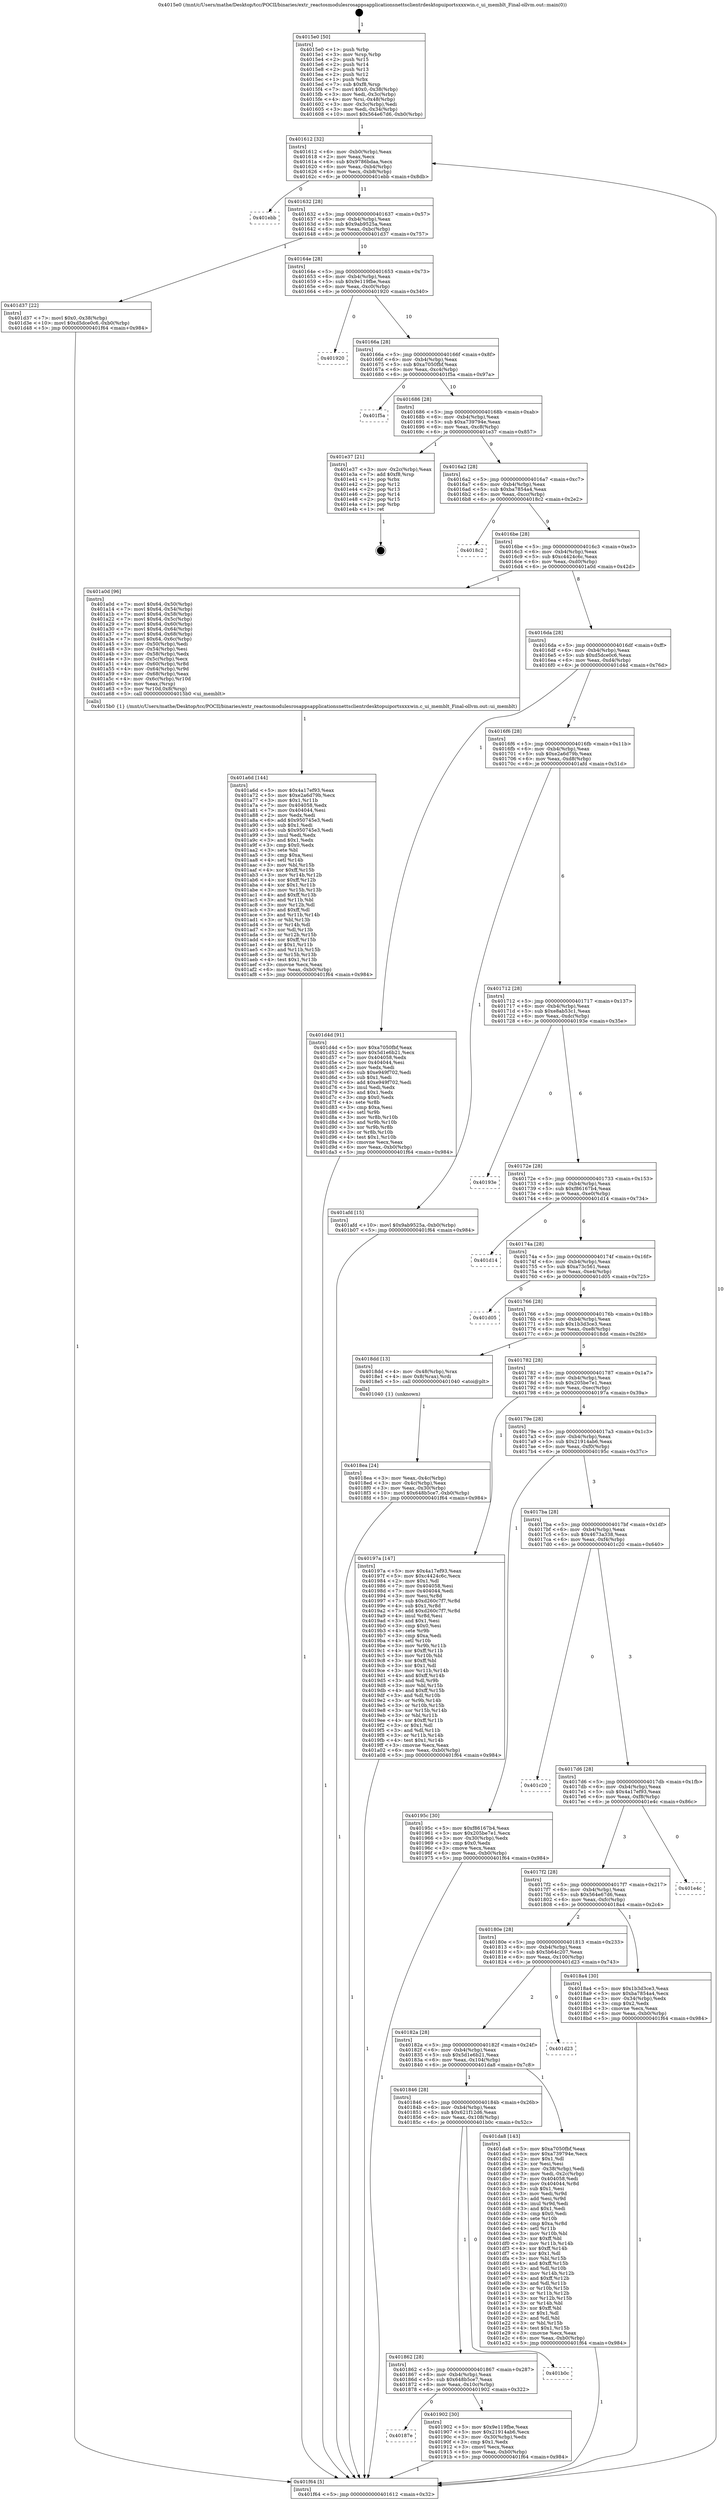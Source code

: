 digraph "0x4015e0" {
  label = "0x4015e0 (/mnt/c/Users/mathe/Desktop/tcc/POCII/binaries/extr_reactosmodulesrosappsapplicationsnettsclientrdesktopuiportsxxxwin.c_ui_memblt_Final-ollvm.out::main(0))"
  labelloc = "t"
  node[shape=record]

  Entry [label="",width=0.3,height=0.3,shape=circle,fillcolor=black,style=filled]
  "0x401612" [label="{
     0x401612 [32]\l
     | [instrs]\l
     &nbsp;&nbsp;0x401612 \<+6\>: mov -0xb0(%rbp),%eax\l
     &nbsp;&nbsp;0x401618 \<+2\>: mov %eax,%ecx\l
     &nbsp;&nbsp;0x40161a \<+6\>: sub $0x9786bdaa,%ecx\l
     &nbsp;&nbsp;0x401620 \<+6\>: mov %eax,-0xb4(%rbp)\l
     &nbsp;&nbsp;0x401626 \<+6\>: mov %ecx,-0xb8(%rbp)\l
     &nbsp;&nbsp;0x40162c \<+6\>: je 0000000000401ebb \<main+0x8db\>\l
  }"]
  "0x401ebb" [label="{
     0x401ebb\l
  }", style=dashed]
  "0x401632" [label="{
     0x401632 [28]\l
     | [instrs]\l
     &nbsp;&nbsp;0x401632 \<+5\>: jmp 0000000000401637 \<main+0x57\>\l
     &nbsp;&nbsp;0x401637 \<+6\>: mov -0xb4(%rbp),%eax\l
     &nbsp;&nbsp;0x40163d \<+5\>: sub $0x9ab9525a,%eax\l
     &nbsp;&nbsp;0x401642 \<+6\>: mov %eax,-0xbc(%rbp)\l
     &nbsp;&nbsp;0x401648 \<+6\>: je 0000000000401d37 \<main+0x757\>\l
  }"]
  Exit [label="",width=0.3,height=0.3,shape=circle,fillcolor=black,style=filled,peripheries=2]
  "0x401d37" [label="{
     0x401d37 [22]\l
     | [instrs]\l
     &nbsp;&nbsp;0x401d37 \<+7\>: movl $0x0,-0x38(%rbp)\l
     &nbsp;&nbsp;0x401d3e \<+10\>: movl $0xd5dce0c6,-0xb0(%rbp)\l
     &nbsp;&nbsp;0x401d48 \<+5\>: jmp 0000000000401f64 \<main+0x984\>\l
  }"]
  "0x40164e" [label="{
     0x40164e [28]\l
     | [instrs]\l
     &nbsp;&nbsp;0x40164e \<+5\>: jmp 0000000000401653 \<main+0x73\>\l
     &nbsp;&nbsp;0x401653 \<+6\>: mov -0xb4(%rbp),%eax\l
     &nbsp;&nbsp;0x401659 \<+5\>: sub $0x9e119fbe,%eax\l
     &nbsp;&nbsp;0x40165e \<+6\>: mov %eax,-0xc0(%rbp)\l
     &nbsp;&nbsp;0x401664 \<+6\>: je 0000000000401920 \<main+0x340\>\l
  }"]
  "0x401a6d" [label="{
     0x401a6d [144]\l
     | [instrs]\l
     &nbsp;&nbsp;0x401a6d \<+5\>: mov $0x4a17ef93,%eax\l
     &nbsp;&nbsp;0x401a72 \<+5\>: mov $0xe2a6d79b,%ecx\l
     &nbsp;&nbsp;0x401a77 \<+3\>: mov $0x1,%r11b\l
     &nbsp;&nbsp;0x401a7a \<+7\>: mov 0x404058,%edx\l
     &nbsp;&nbsp;0x401a81 \<+7\>: mov 0x404044,%esi\l
     &nbsp;&nbsp;0x401a88 \<+2\>: mov %edx,%edi\l
     &nbsp;&nbsp;0x401a8a \<+6\>: add $0x950745e3,%edi\l
     &nbsp;&nbsp;0x401a90 \<+3\>: sub $0x1,%edi\l
     &nbsp;&nbsp;0x401a93 \<+6\>: sub $0x950745e3,%edi\l
     &nbsp;&nbsp;0x401a99 \<+3\>: imul %edi,%edx\l
     &nbsp;&nbsp;0x401a9c \<+3\>: and $0x1,%edx\l
     &nbsp;&nbsp;0x401a9f \<+3\>: cmp $0x0,%edx\l
     &nbsp;&nbsp;0x401aa2 \<+3\>: sete %bl\l
     &nbsp;&nbsp;0x401aa5 \<+3\>: cmp $0xa,%esi\l
     &nbsp;&nbsp;0x401aa8 \<+4\>: setl %r14b\l
     &nbsp;&nbsp;0x401aac \<+3\>: mov %bl,%r15b\l
     &nbsp;&nbsp;0x401aaf \<+4\>: xor $0xff,%r15b\l
     &nbsp;&nbsp;0x401ab3 \<+3\>: mov %r14b,%r12b\l
     &nbsp;&nbsp;0x401ab6 \<+4\>: xor $0xff,%r12b\l
     &nbsp;&nbsp;0x401aba \<+4\>: xor $0x1,%r11b\l
     &nbsp;&nbsp;0x401abe \<+3\>: mov %r15b,%r13b\l
     &nbsp;&nbsp;0x401ac1 \<+4\>: and $0xff,%r13b\l
     &nbsp;&nbsp;0x401ac5 \<+3\>: and %r11b,%bl\l
     &nbsp;&nbsp;0x401ac8 \<+3\>: mov %r12b,%dl\l
     &nbsp;&nbsp;0x401acb \<+3\>: and $0xff,%dl\l
     &nbsp;&nbsp;0x401ace \<+3\>: and %r11b,%r14b\l
     &nbsp;&nbsp;0x401ad1 \<+3\>: or %bl,%r13b\l
     &nbsp;&nbsp;0x401ad4 \<+3\>: or %r14b,%dl\l
     &nbsp;&nbsp;0x401ad7 \<+3\>: xor %dl,%r13b\l
     &nbsp;&nbsp;0x401ada \<+3\>: or %r12b,%r15b\l
     &nbsp;&nbsp;0x401add \<+4\>: xor $0xff,%r15b\l
     &nbsp;&nbsp;0x401ae1 \<+4\>: or $0x1,%r11b\l
     &nbsp;&nbsp;0x401ae5 \<+3\>: and %r11b,%r15b\l
     &nbsp;&nbsp;0x401ae8 \<+3\>: or %r15b,%r13b\l
     &nbsp;&nbsp;0x401aeb \<+4\>: test $0x1,%r13b\l
     &nbsp;&nbsp;0x401aef \<+3\>: cmovne %ecx,%eax\l
     &nbsp;&nbsp;0x401af2 \<+6\>: mov %eax,-0xb0(%rbp)\l
     &nbsp;&nbsp;0x401af8 \<+5\>: jmp 0000000000401f64 \<main+0x984\>\l
  }"]
  "0x401920" [label="{
     0x401920\l
  }", style=dashed]
  "0x40166a" [label="{
     0x40166a [28]\l
     | [instrs]\l
     &nbsp;&nbsp;0x40166a \<+5\>: jmp 000000000040166f \<main+0x8f\>\l
     &nbsp;&nbsp;0x40166f \<+6\>: mov -0xb4(%rbp),%eax\l
     &nbsp;&nbsp;0x401675 \<+5\>: sub $0xa7050fbf,%eax\l
     &nbsp;&nbsp;0x40167a \<+6\>: mov %eax,-0xc4(%rbp)\l
     &nbsp;&nbsp;0x401680 \<+6\>: je 0000000000401f5a \<main+0x97a\>\l
  }"]
  "0x40187e" [label="{
     0x40187e\l
  }", style=dashed]
  "0x401f5a" [label="{
     0x401f5a\l
  }", style=dashed]
  "0x401686" [label="{
     0x401686 [28]\l
     | [instrs]\l
     &nbsp;&nbsp;0x401686 \<+5\>: jmp 000000000040168b \<main+0xab\>\l
     &nbsp;&nbsp;0x40168b \<+6\>: mov -0xb4(%rbp),%eax\l
     &nbsp;&nbsp;0x401691 \<+5\>: sub $0xa739794e,%eax\l
     &nbsp;&nbsp;0x401696 \<+6\>: mov %eax,-0xc8(%rbp)\l
     &nbsp;&nbsp;0x40169c \<+6\>: je 0000000000401e37 \<main+0x857\>\l
  }"]
  "0x401902" [label="{
     0x401902 [30]\l
     | [instrs]\l
     &nbsp;&nbsp;0x401902 \<+5\>: mov $0x9e119fbe,%eax\l
     &nbsp;&nbsp;0x401907 \<+5\>: mov $0x21914ab6,%ecx\l
     &nbsp;&nbsp;0x40190c \<+3\>: mov -0x30(%rbp),%edx\l
     &nbsp;&nbsp;0x40190f \<+3\>: cmp $0x1,%edx\l
     &nbsp;&nbsp;0x401912 \<+3\>: cmovl %ecx,%eax\l
     &nbsp;&nbsp;0x401915 \<+6\>: mov %eax,-0xb0(%rbp)\l
     &nbsp;&nbsp;0x40191b \<+5\>: jmp 0000000000401f64 \<main+0x984\>\l
  }"]
  "0x401e37" [label="{
     0x401e37 [21]\l
     | [instrs]\l
     &nbsp;&nbsp;0x401e37 \<+3\>: mov -0x2c(%rbp),%eax\l
     &nbsp;&nbsp;0x401e3a \<+7\>: add $0xf8,%rsp\l
     &nbsp;&nbsp;0x401e41 \<+1\>: pop %rbx\l
     &nbsp;&nbsp;0x401e42 \<+2\>: pop %r12\l
     &nbsp;&nbsp;0x401e44 \<+2\>: pop %r13\l
     &nbsp;&nbsp;0x401e46 \<+2\>: pop %r14\l
     &nbsp;&nbsp;0x401e48 \<+2\>: pop %r15\l
     &nbsp;&nbsp;0x401e4a \<+1\>: pop %rbp\l
     &nbsp;&nbsp;0x401e4b \<+1\>: ret\l
  }"]
  "0x4016a2" [label="{
     0x4016a2 [28]\l
     | [instrs]\l
     &nbsp;&nbsp;0x4016a2 \<+5\>: jmp 00000000004016a7 \<main+0xc7\>\l
     &nbsp;&nbsp;0x4016a7 \<+6\>: mov -0xb4(%rbp),%eax\l
     &nbsp;&nbsp;0x4016ad \<+5\>: sub $0xba7854a4,%eax\l
     &nbsp;&nbsp;0x4016b2 \<+6\>: mov %eax,-0xcc(%rbp)\l
     &nbsp;&nbsp;0x4016b8 \<+6\>: je 00000000004018c2 \<main+0x2e2\>\l
  }"]
  "0x401862" [label="{
     0x401862 [28]\l
     | [instrs]\l
     &nbsp;&nbsp;0x401862 \<+5\>: jmp 0000000000401867 \<main+0x287\>\l
     &nbsp;&nbsp;0x401867 \<+6\>: mov -0xb4(%rbp),%eax\l
     &nbsp;&nbsp;0x40186d \<+5\>: sub $0x648b5ce7,%eax\l
     &nbsp;&nbsp;0x401872 \<+6\>: mov %eax,-0x10c(%rbp)\l
     &nbsp;&nbsp;0x401878 \<+6\>: je 0000000000401902 \<main+0x322\>\l
  }"]
  "0x4018c2" [label="{
     0x4018c2\l
  }", style=dashed]
  "0x4016be" [label="{
     0x4016be [28]\l
     | [instrs]\l
     &nbsp;&nbsp;0x4016be \<+5\>: jmp 00000000004016c3 \<main+0xe3\>\l
     &nbsp;&nbsp;0x4016c3 \<+6\>: mov -0xb4(%rbp),%eax\l
     &nbsp;&nbsp;0x4016c9 \<+5\>: sub $0xc4424c6c,%eax\l
     &nbsp;&nbsp;0x4016ce \<+6\>: mov %eax,-0xd0(%rbp)\l
     &nbsp;&nbsp;0x4016d4 \<+6\>: je 0000000000401a0d \<main+0x42d\>\l
  }"]
  "0x401b0c" [label="{
     0x401b0c\l
  }", style=dashed]
  "0x401a0d" [label="{
     0x401a0d [96]\l
     | [instrs]\l
     &nbsp;&nbsp;0x401a0d \<+7\>: movl $0x64,-0x50(%rbp)\l
     &nbsp;&nbsp;0x401a14 \<+7\>: movl $0x64,-0x54(%rbp)\l
     &nbsp;&nbsp;0x401a1b \<+7\>: movl $0x64,-0x58(%rbp)\l
     &nbsp;&nbsp;0x401a22 \<+7\>: movl $0x64,-0x5c(%rbp)\l
     &nbsp;&nbsp;0x401a29 \<+7\>: movl $0x64,-0x60(%rbp)\l
     &nbsp;&nbsp;0x401a30 \<+7\>: movl $0x64,-0x64(%rbp)\l
     &nbsp;&nbsp;0x401a37 \<+7\>: movl $0x64,-0x68(%rbp)\l
     &nbsp;&nbsp;0x401a3e \<+7\>: movl $0x64,-0x6c(%rbp)\l
     &nbsp;&nbsp;0x401a45 \<+3\>: mov -0x50(%rbp),%edi\l
     &nbsp;&nbsp;0x401a48 \<+3\>: mov -0x54(%rbp),%esi\l
     &nbsp;&nbsp;0x401a4b \<+3\>: mov -0x58(%rbp),%edx\l
     &nbsp;&nbsp;0x401a4e \<+3\>: mov -0x5c(%rbp),%ecx\l
     &nbsp;&nbsp;0x401a51 \<+4\>: mov -0x60(%rbp),%r8d\l
     &nbsp;&nbsp;0x401a55 \<+4\>: mov -0x64(%rbp),%r9d\l
     &nbsp;&nbsp;0x401a59 \<+3\>: mov -0x68(%rbp),%eax\l
     &nbsp;&nbsp;0x401a5c \<+4\>: mov -0x6c(%rbp),%r10d\l
     &nbsp;&nbsp;0x401a60 \<+3\>: mov %eax,(%rsp)\l
     &nbsp;&nbsp;0x401a63 \<+5\>: mov %r10d,0x8(%rsp)\l
     &nbsp;&nbsp;0x401a68 \<+5\>: call 00000000004015b0 \<ui_memblt\>\l
     | [calls]\l
     &nbsp;&nbsp;0x4015b0 \{1\} (/mnt/c/Users/mathe/Desktop/tcc/POCII/binaries/extr_reactosmodulesrosappsapplicationsnettsclientrdesktopuiportsxxxwin.c_ui_memblt_Final-ollvm.out::ui_memblt)\l
  }"]
  "0x4016da" [label="{
     0x4016da [28]\l
     | [instrs]\l
     &nbsp;&nbsp;0x4016da \<+5\>: jmp 00000000004016df \<main+0xff\>\l
     &nbsp;&nbsp;0x4016df \<+6\>: mov -0xb4(%rbp),%eax\l
     &nbsp;&nbsp;0x4016e5 \<+5\>: sub $0xd5dce0c6,%eax\l
     &nbsp;&nbsp;0x4016ea \<+6\>: mov %eax,-0xd4(%rbp)\l
     &nbsp;&nbsp;0x4016f0 \<+6\>: je 0000000000401d4d \<main+0x76d\>\l
  }"]
  "0x401846" [label="{
     0x401846 [28]\l
     | [instrs]\l
     &nbsp;&nbsp;0x401846 \<+5\>: jmp 000000000040184b \<main+0x26b\>\l
     &nbsp;&nbsp;0x40184b \<+6\>: mov -0xb4(%rbp),%eax\l
     &nbsp;&nbsp;0x401851 \<+5\>: sub $0x621f12d6,%eax\l
     &nbsp;&nbsp;0x401856 \<+6\>: mov %eax,-0x108(%rbp)\l
     &nbsp;&nbsp;0x40185c \<+6\>: je 0000000000401b0c \<main+0x52c\>\l
  }"]
  "0x401d4d" [label="{
     0x401d4d [91]\l
     | [instrs]\l
     &nbsp;&nbsp;0x401d4d \<+5\>: mov $0xa7050fbf,%eax\l
     &nbsp;&nbsp;0x401d52 \<+5\>: mov $0x5d1e6b21,%ecx\l
     &nbsp;&nbsp;0x401d57 \<+7\>: mov 0x404058,%edx\l
     &nbsp;&nbsp;0x401d5e \<+7\>: mov 0x404044,%esi\l
     &nbsp;&nbsp;0x401d65 \<+2\>: mov %edx,%edi\l
     &nbsp;&nbsp;0x401d67 \<+6\>: sub $0xe949f702,%edi\l
     &nbsp;&nbsp;0x401d6d \<+3\>: sub $0x1,%edi\l
     &nbsp;&nbsp;0x401d70 \<+6\>: add $0xe949f702,%edi\l
     &nbsp;&nbsp;0x401d76 \<+3\>: imul %edi,%edx\l
     &nbsp;&nbsp;0x401d79 \<+3\>: and $0x1,%edx\l
     &nbsp;&nbsp;0x401d7c \<+3\>: cmp $0x0,%edx\l
     &nbsp;&nbsp;0x401d7f \<+4\>: sete %r8b\l
     &nbsp;&nbsp;0x401d83 \<+3\>: cmp $0xa,%esi\l
     &nbsp;&nbsp;0x401d86 \<+4\>: setl %r9b\l
     &nbsp;&nbsp;0x401d8a \<+3\>: mov %r8b,%r10b\l
     &nbsp;&nbsp;0x401d8d \<+3\>: and %r9b,%r10b\l
     &nbsp;&nbsp;0x401d90 \<+3\>: xor %r9b,%r8b\l
     &nbsp;&nbsp;0x401d93 \<+3\>: or %r8b,%r10b\l
     &nbsp;&nbsp;0x401d96 \<+4\>: test $0x1,%r10b\l
     &nbsp;&nbsp;0x401d9a \<+3\>: cmovne %ecx,%eax\l
     &nbsp;&nbsp;0x401d9d \<+6\>: mov %eax,-0xb0(%rbp)\l
     &nbsp;&nbsp;0x401da3 \<+5\>: jmp 0000000000401f64 \<main+0x984\>\l
  }"]
  "0x4016f6" [label="{
     0x4016f6 [28]\l
     | [instrs]\l
     &nbsp;&nbsp;0x4016f6 \<+5\>: jmp 00000000004016fb \<main+0x11b\>\l
     &nbsp;&nbsp;0x4016fb \<+6\>: mov -0xb4(%rbp),%eax\l
     &nbsp;&nbsp;0x401701 \<+5\>: sub $0xe2a6d79b,%eax\l
     &nbsp;&nbsp;0x401706 \<+6\>: mov %eax,-0xd8(%rbp)\l
     &nbsp;&nbsp;0x40170c \<+6\>: je 0000000000401afd \<main+0x51d\>\l
  }"]
  "0x401da8" [label="{
     0x401da8 [143]\l
     | [instrs]\l
     &nbsp;&nbsp;0x401da8 \<+5\>: mov $0xa7050fbf,%eax\l
     &nbsp;&nbsp;0x401dad \<+5\>: mov $0xa739794e,%ecx\l
     &nbsp;&nbsp;0x401db2 \<+2\>: mov $0x1,%dl\l
     &nbsp;&nbsp;0x401db4 \<+2\>: xor %esi,%esi\l
     &nbsp;&nbsp;0x401db6 \<+3\>: mov -0x38(%rbp),%edi\l
     &nbsp;&nbsp;0x401db9 \<+3\>: mov %edi,-0x2c(%rbp)\l
     &nbsp;&nbsp;0x401dbc \<+7\>: mov 0x404058,%edi\l
     &nbsp;&nbsp;0x401dc3 \<+8\>: mov 0x404044,%r8d\l
     &nbsp;&nbsp;0x401dcb \<+3\>: sub $0x1,%esi\l
     &nbsp;&nbsp;0x401dce \<+3\>: mov %edi,%r9d\l
     &nbsp;&nbsp;0x401dd1 \<+3\>: add %esi,%r9d\l
     &nbsp;&nbsp;0x401dd4 \<+4\>: imul %r9d,%edi\l
     &nbsp;&nbsp;0x401dd8 \<+3\>: and $0x1,%edi\l
     &nbsp;&nbsp;0x401ddb \<+3\>: cmp $0x0,%edi\l
     &nbsp;&nbsp;0x401dde \<+4\>: sete %r10b\l
     &nbsp;&nbsp;0x401de2 \<+4\>: cmp $0xa,%r8d\l
     &nbsp;&nbsp;0x401de6 \<+4\>: setl %r11b\l
     &nbsp;&nbsp;0x401dea \<+3\>: mov %r10b,%bl\l
     &nbsp;&nbsp;0x401ded \<+3\>: xor $0xff,%bl\l
     &nbsp;&nbsp;0x401df0 \<+3\>: mov %r11b,%r14b\l
     &nbsp;&nbsp;0x401df3 \<+4\>: xor $0xff,%r14b\l
     &nbsp;&nbsp;0x401df7 \<+3\>: xor $0x1,%dl\l
     &nbsp;&nbsp;0x401dfa \<+3\>: mov %bl,%r15b\l
     &nbsp;&nbsp;0x401dfd \<+4\>: and $0xff,%r15b\l
     &nbsp;&nbsp;0x401e01 \<+3\>: and %dl,%r10b\l
     &nbsp;&nbsp;0x401e04 \<+3\>: mov %r14b,%r12b\l
     &nbsp;&nbsp;0x401e07 \<+4\>: and $0xff,%r12b\l
     &nbsp;&nbsp;0x401e0b \<+3\>: and %dl,%r11b\l
     &nbsp;&nbsp;0x401e0e \<+3\>: or %r10b,%r15b\l
     &nbsp;&nbsp;0x401e11 \<+3\>: or %r11b,%r12b\l
     &nbsp;&nbsp;0x401e14 \<+3\>: xor %r12b,%r15b\l
     &nbsp;&nbsp;0x401e17 \<+3\>: or %r14b,%bl\l
     &nbsp;&nbsp;0x401e1a \<+3\>: xor $0xff,%bl\l
     &nbsp;&nbsp;0x401e1d \<+3\>: or $0x1,%dl\l
     &nbsp;&nbsp;0x401e20 \<+2\>: and %dl,%bl\l
     &nbsp;&nbsp;0x401e22 \<+3\>: or %bl,%r15b\l
     &nbsp;&nbsp;0x401e25 \<+4\>: test $0x1,%r15b\l
     &nbsp;&nbsp;0x401e29 \<+3\>: cmovne %ecx,%eax\l
     &nbsp;&nbsp;0x401e2c \<+6\>: mov %eax,-0xb0(%rbp)\l
     &nbsp;&nbsp;0x401e32 \<+5\>: jmp 0000000000401f64 \<main+0x984\>\l
  }"]
  "0x401afd" [label="{
     0x401afd [15]\l
     | [instrs]\l
     &nbsp;&nbsp;0x401afd \<+10\>: movl $0x9ab9525a,-0xb0(%rbp)\l
     &nbsp;&nbsp;0x401b07 \<+5\>: jmp 0000000000401f64 \<main+0x984\>\l
  }"]
  "0x401712" [label="{
     0x401712 [28]\l
     | [instrs]\l
     &nbsp;&nbsp;0x401712 \<+5\>: jmp 0000000000401717 \<main+0x137\>\l
     &nbsp;&nbsp;0x401717 \<+6\>: mov -0xb4(%rbp),%eax\l
     &nbsp;&nbsp;0x40171d \<+5\>: sub $0xe8ab53c1,%eax\l
     &nbsp;&nbsp;0x401722 \<+6\>: mov %eax,-0xdc(%rbp)\l
     &nbsp;&nbsp;0x401728 \<+6\>: je 000000000040193e \<main+0x35e\>\l
  }"]
  "0x40182a" [label="{
     0x40182a [28]\l
     | [instrs]\l
     &nbsp;&nbsp;0x40182a \<+5\>: jmp 000000000040182f \<main+0x24f\>\l
     &nbsp;&nbsp;0x40182f \<+6\>: mov -0xb4(%rbp),%eax\l
     &nbsp;&nbsp;0x401835 \<+5\>: sub $0x5d1e6b21,%eax\l
     &nbsp;&nbsp;0x40183a \<+6\>: mov %eax,-0x104(%rbp)\l
     &nbsp;&nbsp;0x401840 \<+6\>: je 0000000000401da8 \<main+0x7c8\>\l
  }"]
  "0x40193e" [label="{
     0x40193e\l
  }", style=dashed]
  "0x40172e" [label="{
     0x40172e [28]\l
     | [instrs]\l
     &nbsp;&nbsp;0x40172e \<+5\>: jmp 0000000000401733 \<main+0x153\>\l
     &nbsp;&nbsp;0x401733 \<+6\>: mov -0xb4(%rbp),%eax\l
     &nbsp;&nbsp;0x401739 \<+5\>: sub $0xf86167b4,%eax\l
     &nbsp;&nbsp;0x40173e \<+6\>: mov %eax,-0xe0(%rbp)\l
     &nbsp;&nbsp;0x401744 \<+6\>: je 0000000000401d14 \<main+0x734\>\l
  }"]
  "0x401d23" [label="{
     0x401d23\l
  }", style=dashed]
  "0x401d14" [label="{
     0x401d14\l
  }", style=dashed]
  "0x40174a" [label="{
     0x40174a [28]\l
     | [instrs]\l
     &nbsp;&nbsp;0x40174a \<+5\>: jmp 000000000040174f \<main+0x16f\>\l
     &nbsp;&nbsp;0x40174f \<+6\>: mov -0xb4(%rbp),%eax\l
     &nbsp;&nbsp;0x401755 \<+5\>: sub $0xa73c561,%eax\l
     &nbsp;&nbsp;0x40175a \<+6\>: mov %eax,-0xe4(%rbp)\l
     &nbsp;&nbsp;0x401760 \<+6\>: je 0000000000401d05 \<main+0x725\>\l
  }"]
  "0x4018ea" [label="{
     0x4018ea [24]\l
     | [instrs]\l
     &nbsp;&nbsp;0x4018ea \<+3\>: mov %eax,-0x4c(%rbp)\l
     &nbsp;&nbsp;0x4018ed \<+3\>: mov -0x4c(%rbp),%eax\l
     &nbsp;&nbsp;0x4018f0 \<+3\>: mov %eax,-0x30(%rbp)\l
     &nbsp;&nbsp;0x4018f3 \<+10\>: movl $0x648b5ce7,-0xb0(%rbp)\l
     &nbsp;&nbsp;0x4018fd \<+5\>: jmp 0000000000401f64 \<main+0x984\>\l
  }"]
  "0x401d05" [label="{
     0x401d05\l
  }", style=dashed]
  "0x401766" [label="{
     0x401766 [28]\l
     | [instrs]\l
     &nbsp;&nbsp;0x401766 \<+5\>: jmp 000000000040176b \<main+0x18b\>\l
     &nbsp;&nbsp;0x40176b \<+6\>: mov -0xb4(%rbp),%eax\l
     &nbsp;&nbsp;0x401771 \<+5\>: sub $0x1b3d3ce3,%eax\l
     &nbsp;&nbsp;0x401776 \<+6\>: mov %eax,-0xe8(%rbp)\l
     &nbsp;&nbsp;0x40177c \<+6\>: je 00000000004018dd \<main+0x2fd\>\l
  }"]
  "0x4015e0" [label="{
     0x4015e0 [50]\l
     | [instrs]\l
     &nbsp;&nbsp;0x4015e0 \<+1\>: push %rbp\l
     &nbsp;&nbsp;0x4015e1 \<+3\>: mov %rsp,%rbp\l
     &nbsp;&nbsp;0x4015e4 \<+2\>: push %r15\l
     &nbsp;&nbsp;0x4015e6 \<+2\>: push %r14\l
     &nbsp;&nbsp;0x4015e8 \<+2\>: push %r13\l
     &nbsp;&nbsp;0x4015ea \<+2\>: push %r12\l
     &nbsp;&nbsp;0x4015ec \<+1\>: push %rbx\l
     &nbsp;&nbsp;0x4015ed \<+7\>: sub $0xf8,%rsp\l
     &nbsp;&nbsp;0x4015f4 \<+7\>: movl $0x0,-0x38(%rbp)\l
     &nbsp;&nbsp;0x4015fb \<+3\>: mov %edi,-0x3c(%rbp)\l
     &nbsp;&nbsp;0x4015fe \<+4\>: mov %rsi,-0x48(%rbp)\l
     &nbsp;&nbsp;0x401602 \<+3\>: mov -0x3c(%rbp),%edi\l
     &nbsp;&nbsp;0x401605 \<+3\>: mov %edi,-0x34(%rbp)\l
     &nbsp;&nbsp;0x401608 \<+10\>: movl $0x564e67d6,-0xb0(%rbp)\l
  }"]
  "0x4018dd" [label="{
     0x4018dd [13]\l
     | [instrs]\l
     &nbsp;&nbsp;0x4018dd \<+4\>: mov -0x48(%rbp),%rax\l
     &nbsp;&nbsp;0x4018e1 \<+4\>: mov 0x8(%rax),%rdi\l
     &nbsp;&nbsp;0x4018e5 \<+5\>: call 0000000000401040 \<atoi@plt\>\l
     | [calls]\l
     &nbsp;&nbsp;0x401040 \{1\} (unknown)\l
  }"]
  "0x401782" [label="{
     0x401782 [28]\l
     | [instrs]\l
     &nbsp;&nbsp;0x401782 \<+5\>: jmp 0000000000401787 \<main+0x1a7\>\l
     &nbsp;&nbsp;0x401787 \<+6\>: mov -0xb4(%rbp),%eax\l
     &nbsp;&nbsp;0x40178d \<+5\>: sub $0x205be7e1,%eax\l
     &nbsp;&nbsp;0x401792 \<+6\>: mov %eax,-0xec(%rbp)\l
     &nbsp;&nbsp;0x401798 \<+6\>: je 000000000040197a \<main+0x39a\>\l
  }"]
  "0x401f64" [label="{
     0x401f64 [5]\l
     | [instrs]\l
     &nbsp;&nbsp;0x401f64 \<+5\>: jmp 0000000000401612 \<main+0x32\>\l
  }"]
  "0x40197a" [label="{
     0x40197a [147]\l
     | [instrs]\l
     &nbsp;&nbsp;0x40197a \<+5\>: mov $0x4a17ef93,%eax\l
     &nbsp;&nbsp;0x40197f \<+5\>: mov $0xc4424c6c,%ecx\l
     &nbsp;&nbsp;0x401984 \<+2\>: mov $0x1,%dl\l
     &nbsp;&nbsp;0x401986 \<+7\>: mov 0x404058,%esi\l
     &nbsp;&nbsp;0x40198d \<+7\>: mov 0x404044,%edi\l
     &nbsp;&nbsp;0x401994 \<+3\>: mov %esi,%r8d\l
     &nbsp;&nbsp;0x401997 \<+7\>: sub $0xd260c7f7,%r8d\l
     &nbsp;&nbsp;0x40199e \<+4\>: sub $0x1,%r8d\l
     &nbsp;&nbsp;0x4019a2 \<+7\>: add $0xd260c7f7,%r8d\l
     &nbsp;&nbsp;0x4019a9 \<+4\>: imul %r8d,%esi\l
     &nbsp;&nbsp;0x4019ad \<+3\>: and $0x1,%esi\l
     &nbsp;&nbsp;0x4019b0 \<+3\>: cmp $0x0,%esi\l
     &nbsp;&nbsp;0x4019b3 \<+4\>: sete %r9b\l
     &nbsp;&nbsp;0x4019b7 \<+3\>: cmp $0xa,%edi\l
     &nbsp;&nbsp;0x4019ba \<+4\>: setl %r10b\l
     &nbsp;&nbsp;0x4019be \<+3\>: mov %r9b,%r11b\l
     &nbsp;&nbsp;0x4019c1 \<+4\>: xor $0xff,%r11b\l
     &nbsp;&nbsp;0x4019c5 \<+3\>: mov %r10b,%bl\l
     &nbsp;&nbsp;0x4019c8 \<+3\>: xor $0xff,%bl\l
     &nbsp;&nbsp;0x4019cb \<+3\>: xor $0x1,%dl\l
     &nbsp;&nbsp;0x4019ce \<+3\>: mov %r11b,%r14b\l
     &nbsp;&nbsp;0x4019d1 \<+4\>: and $0xff,%r14b\l
     &nbsp;&nbsp;0x4019d5 \<+3\>: and %dl,%r9b\l
     &nbsp;&nbsp;0x4019d8 \<+3\>: mov %bl,%r15b\l
     &nbsp;&nbsp;0x4019db \<+4\>: and $0xff,%r15b\l
     &nbsp;&nbsp;0x4019df \<+3\>: and %dl,%r10b\l
     &nbsp;&nbsp;0x4019e2 \<+3\>: or %r9b,%r14b\l
     &nbsp;&nbsp;0x4019e5 \<+3\>: or %r10b,%r15b\l
     &nbsp;&nbsp;0x4019e8 \<+3\>: xor %r15b,%r14b\l
     &nbsp;&nbsp;0x4019eb \<+3\>: or %bl,%r11b\l
     &nbsp;&nbsp;0x4019ee \<+4\>: xor $0xff,%r11b\l
     &nbsp;&nbsp;0x4019f2 \<+3\>: or $0x1,%dl\l
     &nbsp;&nbsp;0x4019f5 \<+3\>: and %dl,%r11b\l
     &nbsp;&nbsp;0x4019f8 \<+3\>: or %r11b,%r14b\l
     &nbsp;&nbsp;0x4019fb \<+4\>: test $0x1,%r14b\l
     &nbsp;&nbsp;0x4019ff \<+3\>: cmovne %ecx,%eax\l
     &nbsp;&nbsp;0x401a02 \<+6\>: mov %eax,-0xb0(%rbp)\l
     &nbsp;&nbsp;0x401a08 \<+5\>: jmp 0000000000401f64 \<main+0x984\>\l
  }"]
  "0x40179e" [label="{
     0x40179e [28]\l
     | [instrs]\l
     &nbsp;&nbsp;0x40179e \<+5\>: jmp 00000000004017a3 \<main+0x1c3\>\l
     &nbsp;&nbsp;0x4017a3 \<+6\>: mov -0xb4(%rbp),%eax\l
     &nbsp;&nbsp;0x4017a9 \<+5\>: sub $0x21914ab6,%eax\l
     &nbsp;&nbsp;0x4017ae \<+6\>: mov %eax,-0xf0(%rbp)\l
     &nbsp;&nbsp;0x4017b4 \<+6\>: je 000000000040195c \<main+0x37c\>\l
  }"]
  "0x40180e" [label="{
     0x40180e [28]\l
     | [instrs]\l
     &nbsp;&nbsp;0x40180e \<+5\>: jmp 0000000000401813 \<main+0x233\>\l
     &nbsp;&nbsp;0x401813 \<+6\>: mov -0xb4(%rbp),%eax\l
     &nbsp;&nbsp;0x401819 \<+5\>: sub $0x5b64c207,%eax\l
     &nbsp;&nbsp;0x40181e \<+6\>: mov %eax,-0x100(%rbp)\l
     &nbsp;&nbsp;0x401824 \<+6\>: je 0000000000401d23 \<main+0x743\>\l
  }"]
  "0x40195c" [label="{
     0x40195c [30]\l
     | [instrs]\l
     &nbsp;&nbsp;0x40195c \<+5\>: mov $0xf86167b4,%eax\l
     &nbsp;&nbsp;0x401961 \<+5\>: mov $0x205be7e1,%ecx\l
     &nbsp;&nbsp;0x401966 \<+3\>: mov -0x30(%rbp),%edx\l
     &nbsp;&nbsp;0x401969 \<+3\>: cmp $0x0,%edx\l
     &nbsp;&nbsp;0x40196c \<+3\>: cmove %ecx,%eax\l
     &nbsp;&nbsp;0x40196f \<+6\>: mov %eax,-0xb0(%rbp)\l
     &nbsp;&nbsp;0x401975 \<+5\>: jmp 0000000000401f64 \<main+0x984\>\l
  }"]
  "0x4017ba" [label="{
     0x4017ba [28]\l
     | [instrs]\l
     &nbsp;&nbsp;0x4017ba \<+5\>: jmp 00000000004017bf \<main+0x1df\>\l
     &nbsp;&nbsp;0x4017bf \<+6\>: mov -0xb4(%rbp),%eax\l
     &nbsp;&nbsp;0x4017c5 \<+5\>: sub $0x4673a338,%eax\l
     &nbsp;&nbsp;0x4017ca \<+6\>: mov %eax,-0xf4(%rbp)\l
     &nbsp;&nbsp;0x4017d0 \<+6\>: je 0000000000401c20 \<main+0x640\>\l
  }"]
  "0x4018a4" [label="{
     0x4018a4 [30]\l
     | [instrs]\l
     &nbsp;&nbsp;0x4018a4 \<+5\>: mov $0x1b3d3ce3,%eax\l
     &nbsp;&nbsp;0x4018a9 \<+5\>: mov $0xba7854a4,%ecx\l
     &nbsp;&nbsp;0x4018ae \<+3\>: mov -0x34(%rbp),%edx\l
     &nbsp;&nbsp;0x4018b1 \<+3\>: cmp $0x2,%edx\l
     &nbsp;&nbsp;0x4018b4 \<+3\>: cmovne %ecx,%eax\l
     &nbsp;&nbsp;0x4018b7 \<+6\>: mov %eax,-0xb0(%rbp)\l
     &nbsp;&nbsp;0x4018bd \<+5\>: jmp 0000000000401f64 \<main+0x984\>\l
  }"]
  "0x401c20" [label="{
     0x401c20\l
  }", style=dashed]
  "0x4017d6" [label="{
     0x4017d6 [28]\l
     | [instrs]\l
     &nbsp;&nbsp;0x4017d6 \<+5\>: jmp 00000000004017db \<main+0x1fb\>\l
     &nbsp;&nbsp;0x4017db \<+6\>: mov -0xb4(%rbp),%eax\l
     &nbsp;&nbsp;0x4017e1 \<+5\>: sub $0x4a17ef93,%eax\l
     &nbsp;&nbsp;0x4017e6 \<+6\>: mov %eax,-0xf8(%rbp)\l
     &nbsp;&nbsp;0x4017ec \<+6\>: je 0000000000401e4c \<main+0x86c\>\l
  }"]
  "0x4017f2" [label="{
     0x4017f2 [28]\l
     | [instrs]\l
     &nbsp;&nbsp;0x4017f2 \<+5\>: jmp 00000000004017f7 \<main+0x217\>\l
     &nbsp;&nbsp;0x4017f7 \<+6\>: mov -0xb4(%rbp),%eax\l
     &nbsp;&nbsp;0x4017fd \<+5\>: sub $0x564e67d6,%eax\l
     &nbsp;&nbsp;0x401802 \<+6\>: mov %eax,-0xfc(%rbp)\l
     &nbsp;&nbsp;0x401808 \<+6\>: je 00000000004018a4 \<main+0x2c4\>\l
  }"]
  "0x401e4c" [label="{
     0x401e4c\l
  }", style=dashed]
  Entry -> "0x4015e0" [label=" 1"]
  "0x401612" -> "0x401ebb" [label=" 0"]
  "0x401612" -> "0x401632" [label=" 11"]
  "0x401e37" -> Exit [label=" 1"]
  "0x401632" -> "0x401d37" [label=" 1"]
  "0x401632" -> "0x40164e" [label=" 10"]
  "0x401da8" -> "0x401f64" [label=" 1"]
  "0x40164e" -> "0x401920" [label=" 0"]
  "0x40164e" -> "0x40166a" [label=" 10"]
  "0x401d4d" -> "0x401f64" [label=" 1"]
  "0x40166a" -> "0x401f5a" [label=" 0"]
  "0x40166a" -> "0x401686" [label=" 10"]
  "0x401d37" -> "0x401f64" [label=" 1"]
  "0x401686" -> "0x401e37" [label=" 1"]
  "0x401686" -> "0x4016a2" [label=" 9"]
  "0x401afd" -> "0x401f64" [label=" 1"]
  "0x4016a2" -> "0x4018c2" [label=" 0"]
  "0x4016a2" -> "0x4016be" [label=" 9"]
  "0x401a0d" -> "0x401a6d" [label=" 1"]
  "0x4016be" -> "0x401a0d" [label=" 1"]
  "0x4016be" -> "0x4016da" [label=" 8"]
  "0x40197a" -> "0x401f64" [label=" 1"]
  "0x4016da" -> "0x401d4d" [label=" 1"]
  "0x4016da" -> "0x4016f6" [label=" 7"]
  "0x401902" -> "0x401f64" [label=" 1"]
  "0x4016f6" -> "0x401afd" [label=" 1"]
  "0x4016f6" -> "0x401712" [label=" 6"]
  "0x401862" -> "0x40187e" [label=" 0"]
  "0x401712" -> "0x40193e" [label=" 0"]
  "0x401712" -> "0x40172e" [label=" 6"]
  "0x401a6d" -> "0x401f64" [label=" 1"]
  "0x40172e" -> "0x401d14" [label=" 0"]
  "0x40172e" -> "0x40174a" [label=" 6"]
  "0x401846" -> "0x401862" [label=" 1"]
  "0x40174a" -> "0x401d05" [label=" 0"]
  "0x40174a" -> "0x401766" [label=" 6"]
  "0x40195c" -> "0x401f64" [label=" 1"]
  "0x401766" -> "0x4018dd" [label=" 1"]
  "0x401766" -> "0x401782" [label=" 5"]
  "0x40182a" -> "0x401846" [label=" 1"]
  "0x401782" -> "0x40197a" [label=" 1"]
  "0x401782" -> "0x40179e" [label=" 4"]
  "0x40182a" -> "0x401da8" [label=" 1"]
  "0x40179e" -> "0x40195c" [label=" 1"]
  "0x40179e" -> "0x4017ba" [label=" 3"]
  "0x401862" -> "0x401902" [label=" 1"]
  "0x4017ba" -> "0x401c20" [label=" 0"]
  "0x4017ba" -> "0x4017d6" [label=" 3"]
  "0x40180e" -> "0x40182a" [label=" 2"]
  "0x4017d6" -> "0x401e4c" [label=" 0"]
  "0x4017d6" -> "0x4017f2" [label=" 3"]
  "0x40180e" -> "0x401d23" [label=" 0"]
  "0x4017f2" -> "0x4018a4" [label=" 1"]
  "0x4017f2" -> "0x40180e" [label=" 2"]
  "0x4018a4" -> "0x401f64" [label=" 1"]
  "0x4015e0" -> "0x401612" [label=" 1"]
  "0x401f64" -> "0x401612" [label=" 10"]
  "0x4018dd" -> "0x4018ea" [label=" 1"]
  "0x4018ea" -> "0x401f64" [label=" 1"]
  "0x401846" -> "0x401b0c" [label=" 0"]
}
